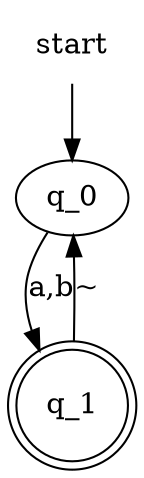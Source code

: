 digraph automaton {
	start [shape=plaintext];
	start -> q_0
	q_0 -> q_1 [label="a,b"];
	q_1 [shape=doublecircle];
	q_1 -> q_0 [label="~"];
}
